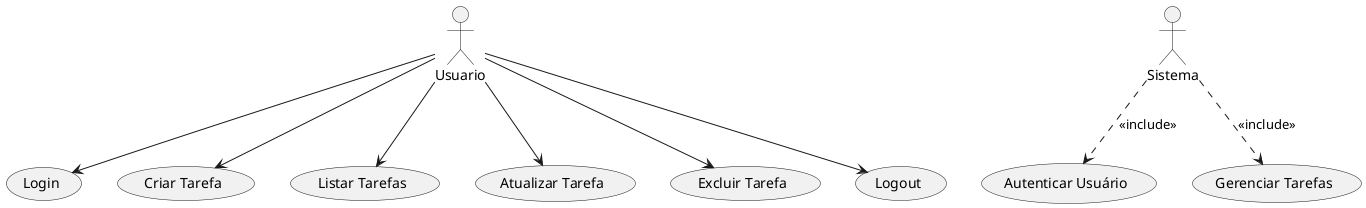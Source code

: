 @startuml
actor Usuario
actor Sistema

Usuario --> (Login)
Usuario --> (Criar Tarefa)
Usuario --> (Listar Tarefas)
Usuario --> (Atualizar Tarefa)
Usuario --> (Excluir Tarefa)
Usuario --> (Logout)

(Sistema) ..> (Autenticar Usuário) : <<include>>
(Sistema) ..> (Gerenciar Tarefas) : <<include>>
@enduml
